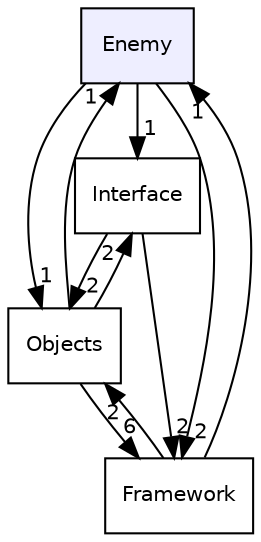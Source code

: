 digraph "Enemy" {
  compound=true
  node [ fontsize="10", fontname="Helvetica"];
  edge [ labelfontsize="10", labelfontname="Helvetica"];
  dir_daae6d8fb495f1898d520bc20da0985c [shape=box, label="Enemy", style="filled", fillcolor="#eeeeff", pencolor="black", URL="dir_daae6d8fb495f1898d520bc20da0985c.html"];
  dir_b7263c2df3abed61e1897d5e9e534860 [shape=box label="Interface" URL="dir_b7263c2df3abed61e1897d5e9e534860.html"];
  dir_5dafd4660615c7e05a84a5ee9d9fd12b [shape=box label="Objects" URL="dir_5dafd4660615c7e05a84a5ee9d9fd12b.html"];
  dir_bcbb2cf9a3d3d83e5515c82071a07177 [shape=box label="Framework" URL="dir_bcbb2cf9a3d3d83e5515c82071a07177.html"];
  dir_b7263c2df3abed61e1897d5e9e534860->dir_5dafd4660615c7e05a84a5ee9d9fd12b [headlabel="2", labeldistance=1.5 headhref="dir_000002_000004.html"];
  dir_b7263c2df3abed61e1897d5e9e534860->dir_bcbb2cf9a3d3d83e5515c82071a07177 [headlabel="2", labeldistance=1.5 headhref="dir_000002_000001.html"];
  dir_5dafd4660615c7e05a84a5ee9d9fd12b->dir_b7263c2df3abed61e1897d5e9e534860 [headlabel="2", labeldistance=1.5 headhref="dir_000004_000002.html"];
  dir_5dafd4660615c7e05a84a5ee9d9fd12b->dir_daae6d8fb495f1898d520bc20da0985c [headlabel="1", labeldistance=1.5 headhref="dir_000004_000000.html"];
  dir_5dafd4660615c7e05a84a5ee9d9fd12b->dir_bcbb2cf9a3d3d83e5515c82071a07177 [headlabel="6", labeldistance=1.5 headhref="dir_000004_000001.html"];
  dir_daae6d8fb495f1898d520bc20da0985c->dir_b7263c2df3abed61e1897d5e9e534860 [headlabel="1", labeldistance=1.5 headhref="dir_000000_000002.html"];
  dir_daae6d8fb495f1898d520bc20da0985c->dir_5dafd4660615c7e05a84a5ee9d9fd12b [headlabel="1", labeldistance=1.5 headhref="dir_000000_000004.html"];
  dir_daae6d8fb495f1898d520bc20da0985c->dir_bcbb2cf9a3d3d83e5515c82071a07177 [headlabel="2", labeldistance=1.5 headhref="dir_000000_000001.html"];
  dir_bcbb2cf9a3d3d83e5515c82071a07177->dir_5dafd4660615c7e05a84a5ee9d9fd12b [headlabel="2", labeldistance=1.5 headhref="dir_000001_000004.html"];
  dir_bcbb2cf9a3d3d83e5515c82071a07177->dir_daae6d8fb495f1898d520bc20da0985c [headlabel="1", labeldistance=1.5 headhref="dir_000001_000000.html"];
}
